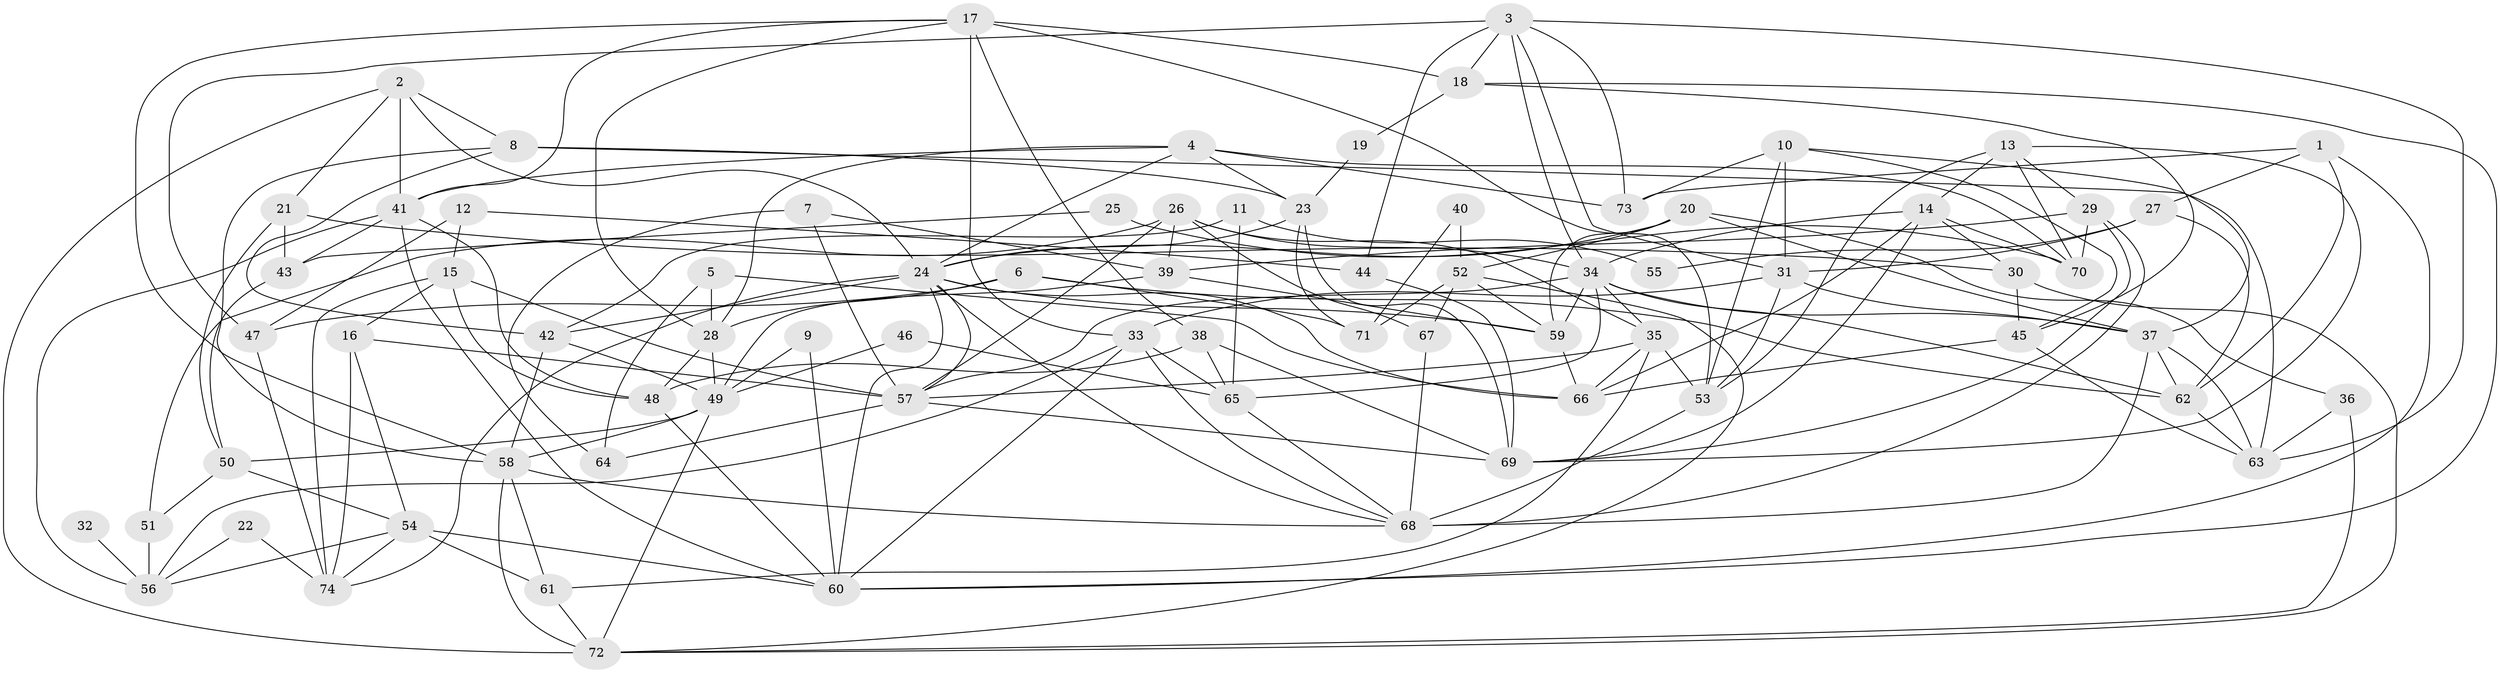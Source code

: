 // original degree distribution, {4: 0.28688524590163933, 2: 0.13114754098360656, 5: 0.2540983606557377, 3: 0.22950819672131148, 7: 0.040983606557377046, 6: 0.05737704918032787}
// Generated by graph-tools (version 1.1) at 2025/37/03/04/25 23:37:07]
// undirected, 74 vertices, 185 edges
graph export_dot {
  node [color=gray90,style=filled];
  1;
  2;
  3;
  4;
  5;
  6;
  7;
  8;
  9;
  10;
  11;
  12;
  13;
  14;
  15;
  16;
  17;
  18;
  19;
  20;
  21;
  22;
  23;
  24;
  25;
  26;
  27;
  28;
  29;
  30;
  31;
  32;
  33;
  34;
  35;
  36;
  37;
  38;
  39;
  40;
  41;
  42;
  43;
  44;
  45;
  46;
  47;
  48;
  49;
  50;
  51;
  52;
  53;
  54;
  55;
  56;
  57;
  58;
  59;
  60;
  61;
  62;
  63;
  64;
  65;
  66;
  67;
  68;
  69;
  70;
  71;
  72;
  73;
  74;
  1 -- 27 [weight=1.0];
  1 -- 60 [weight=1.0];
  1 -- 62 [weight=1.0];
  1 -- 73 [weight=1.0];
  2 -- 8 [weight=1.0];
  2 -- 21 [weight=1.0];
  2 -- 24 [weight=1.0];
  2 -- 41 [weight=1.0];
  2 -- 72 [weight=1.0];
  3 -- 18 [weight=1.0];
  3 -- 31 [weight=1.0];
  3 -- 34 [weight=1.0];
  3 -- 44 [weight=1.0];
  3 -- 47 [weight=1.0];
  3 -- 63 [weight=1.0];
  3 -- 73 [weight=1.0];
  4 -- 23 [weight=1.0];
  4 -- 24 [weight=1.0];
  4 -- 28 [weight=2.0];
  4 -- 41 [weight=1.0];
  4 -- 70 [weight=1.0];
  4 -- 73 [weight=2.0];
  5 -- 28 [weight=2.0];
  5 -- 64 [weight=1.0];
  5 -- 66 [weight=1.0];
  6 -- 28 [weight=1.0];
  6 -- 47 [weight=1.0];
  6 -- 62 [weight=1.0];
  6 -- 71 [weight=1.0];
  7 -- 39 [weight=1.0];
  7 -- 57 [weight=1.0];
  7 -- 64 [weight=1.0];
  8 -- 23 [weight=1.0];
  8 -- 42 [weight=1.0];
  8 -- 58 [weight=1.0];
  8 -- 63 [weight=1.0];
  9 -- 49 [weight=1.0];
  9 -- 60 [weight=1.0];
  10 -- 31 [weight=1.0];
  10 -- 37 [weight=1.0];
  10 -- 45 [weight=1.0];
  10 -- 53 [weight=1.0];
  10 -- 73 [weight=1.0];
  11 -- 42 [weight=1.0];
  11 -- 55 [weight=1.0];
  11 -- 65 [weight=1.0];
  12 -- 15 [weight=1.0];
  12 -- 44 [weight=1.0];
  12 -- 47 [weight=1.0];
  13 -- 14 [weight=1.0];
  13 -- 29 [weight=1.0];
  13 -- 53 [weight=1.0];
  13 -- 69 [weight=1.0];
  13 -- 70 [weight=1.0];
  14 -- 30 [weight=2.0];
  14 -- 34 [weight=1.0];
  14 -- 66 [weight=1.0];
  14 -- 69 [weight=1.0];
  14 -- 70 [weight=1.0];
  15 -- 16 [weight=1.0];
  15 -- 48 [weight=1.0];
  15 -- 57 [weight=1.0];
  15 -- 74 [weight=1.0];
  16 -- 54 [weight=1.0];
  16 -- 57 [weight=1.0];
  16 -- 74 [weight=1.0];
  17 -- 18 [weight=1.0];
  17 -- 28 [weight=1.0];
  17 -- 33 [weight=1.0];
  17 -- 38 [weight=1.0];
  17 -- 41 [weight=1.0];
  17 -- 53 [weight=1.0];
  17 -- 58 [weight=1.0];
  18 -- 19 [weight=1.0];
  18 -- 45 [weight=1.0];
  18 -- 60 [weight=1.0];
  19 -- 23 [weight=1.0];
  20 -- 24 [weight=1.0];
  20 -- 36 [weight=1.0];
  20 -- 37 [weight=1.0];
  20 -- 52 [weight=1.0];
  20 -- 59 [weight=1.0];
  21 -- 30 [weight=1.0];
  21 -- 43 [weight=1.0];
  21 -- 50 [weight=1.0];
  22 -- 56 [weight=1.0];
  22 -- 74 [weight=2.0];
  23 -- 24 [weight=1.0];
  23 -- 69 [weight=1.0];
  23 -- 71 [weight=1.0];
  24 -- 42 [weight=1.0];
  24 -- 57 [weight=1.0];
  24 -- 59 [weight=1.0];
  24 -- 60 [weight=1.0];
  24 -- 66 [weight=1.0];
  24 -- 68 [weight=1.0];
  24 -- 74 [weight=1.0];
  25 -- 43 [weight=1.0];
  25 -- 70 [weight=1.0];
  26 -- 34 [weight=1.0];
  26 -- 35 [weight=1.0];
  26 -- 39 [weight=1.0];
  26 -- 51 [weight=1.0];
  26 -- 57 [weight=1.0];
  26 -- 67 [weight=1.0];
  27 -- 31 [weight=1.0];
  27 -- 55 [weight=2.0];
  27 -- 62 [weight=1.0];
  28 -- 48 [weight=1.0];
  28 -- 49 [weight=1.0];
  29 -- 39 [weight=1.0];
  29 -- 68 [weight=1.0];
  29 -- 69 [weight=1.0];
  29 -- 70 [weight=1.0];
  30 -- 45 [weight=1.0];
  30 -- 72 [weight=1.0];
  31 -- 33 [weight=1.0];
  31 -- 37 [weight=1.0];
  31 -- 53 [weight=1.0];
  32 -- 56 [weight=2.0];
  33 -- 56 [weight=1.0];
  33 -- 60 [weight=1.0];
  33 -- 65 [weight=1.0];
  33 -- 68 [weight=1.0];
  34 -- 35 [weight=1.0];
  34 -- 37 [weight=1.0];
  34 -- 57 [weight=1.0];
  34 -- 59 [weight=1.0];
  34 -- 62 [weight=1.0];
  34 -- 65 [weight=1.0];
  35 -- 53 [weight=1.0];
  35 -- 57 [weight=1.0];
  35 -- 61 [weight=1.0];
  35 -- 66 [weight=1.0];
  36 -- 63 [weight=1.0];
  36 -- 72 [weight=1.0];
  37 -- 62 [weight=1.0];
  37 -- 63 [weight=1.0];
  37 -- 68 [weight=1.0];
  38 -- 48 [weight=1.0];
  38 -- 65 [weight=1.0];
  38 -- 69 [weight=1.0];
  39 -- 49 [weight=1.0];
  39 -- 59 [weight=1.0];
  40 -- 52 [weight=1.0];
  40 -- 71 [weight=1.0];
  41 -- 43 [weight=1.0];
  41 -- 48 [weight=1.0];
  41 -- 56 [weight=1.0];
  41 -- 60 [weight=1.0];
  42 -- 49 [weight=1.0];
  42 -- 58 [weight=1.0];
  43 -- 50 [weight=1.0];
  44 -- 69 [weight=1.0];
  45 -- 63 [weight=1.0];
  45 -- 66 [weight=1.0];
  46 -- 49 [weight=1.0];
  46 -- 65 [weight=1.0];
  47 -- 74 [weight=1.0];
  48 -- 60 [weight=1.0];
  49 -- 50 [weight=2.0];
  49 -- 58 [weight=1.0];
  49 -- 72 [weight=1.0];
  50 -- 51 [weight=1.0];
  50 -- 54 [weight=1.0];
  51 -- 56 [weight=1.0];
  52 -- 59 [weight=1.0];
  52 -- 67 [weight=1.0];
  52 -- 71 [weight=1.0];
  52 -- 72 [weight=1.0];
  53 -- 68 [weight=2.0];
  54 -- 56 [weight=1.0];
  54 -- 60 [weight=1.0];
  54 -- 61 [weight=1.0];
  54 -- 74 [weight=1.0];
  57 -- 64 [weight=1.0];
  57 -- 69 [weight=1.0];
  58 -- 61 [weight=1.0];
  58 -- 68 [weight=1.0];
  58 -- 72 [weight=1.0];
  59 -- 66 [weight=1.0];
  61 -- 72 [weight=1.0];
  62 -- 63 [weight=1.0];
  65 -- 68 [weight=1.0];
  67 -- 68 [weight=1.0];
}
